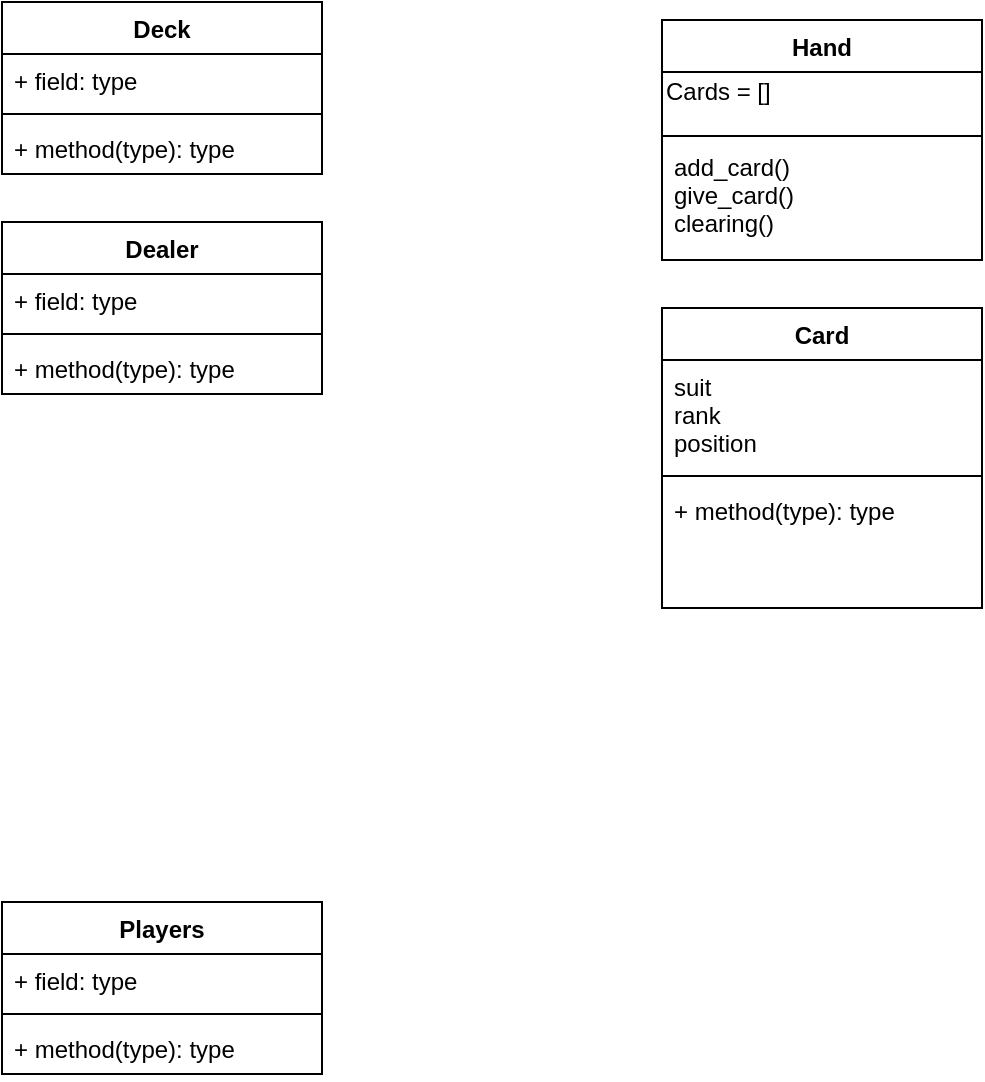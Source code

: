 <mxfile version="10.2.1" type="device"><diagram id="my4zaIj3_RhpOj3HtLxX" name="Page-1"><mxGraphModel dx="530" dy="609" grid="1" gridSize="10" guides="1" tooltips="1" connect="1" arrows="1" fold="1" page="1" pageScale="1" pageWidth="850" pageHeight="1100" math="0" shadow="0"><root><mxCell id="0"/><mxCell id="1" parent="0"/><mxCell id="d80MwHBeI8AUhjXSW3d3-1" value="Deck" style="swimlane;fontStyle=1;align=center;verticalAlign=top;childLayout=stackLayout;horizontal=1;startSize=26;horizontalStack=0;resizeParent=1;resizeParentMax=0;resizeLast=0;collapsible=1;marginBottom=0;" parent="1" vertex="1"><mxGeometry x="20" y="20" width="160" height="86" as="geometry"/></mxCell><mxCell id="d80MwHBeI8AUhjXSW3d3-2" value="+ field: type" style="text;strokeColor=none;fillColor=none;align=left;verticalAlign=top;spacingLeft=4;spacingRight=4;overflow=hidden;rotatable=0;points=[[0,0.5],[1,0.5]];portConstraint=eastwest;" parent="d80MwHBeI8AUhjXSW3d3-1" vertex="1"><mxGeometry y="26" width="160" height="26" as="geometry"/></mxCell><mxCell id="d80MwHBeI8AUhjXSW3d3-3" value="" style="line;strokeWidth=1;fillColor=none;align=left;verticalAlign=middle;spacingTop=-1;spacingLeft=3;spacingRight=3;rotatable=0;labelPosition=right;points=[];portConstraint=eastwest;" parent="d80MwHBeI8AUhjXSW3d3-1" vertex="1"><mxGeometry y="52" width="160" height="8" as="geometry"/></mxCell><mxCell id="d80MwHBeI8AUhjXSW3d3-4" value="+ method(type): type" style="text;strokeColor=none;fillColor=none;align=left;verticalAlign=top;spacingLeft=4;spacingRight=4;overflow=hidden;rotatable=0;points=[[0,0.5],[1,0.5]];portConstraint=eastwest;" parent="d80MwHBeI8AUhjXSW3d3-1" vertex="1"><mxGeometry y="60" width="160" height="26" as="geometry"/></mxCell><mxCell id="d80MwHBeI8AUhjXSW3d3-5" value="Dealer" style="swimlane;fontStyle=1;align=center;verticalAlign=top;childLayout=stackLayout;horizontal=1;startSize=26;horizontalStack=0;resizeParent=1;resizeParentMax=0;resizeLast=0;collapsible=1;marginBottom=0;" parent="1" vertex="1"><mxGeometry x="20" y="130" width="160" height="86" as="geometry"/></mxCell><mxCell id="d80MwHBeI8AUhjXSW3d3-6" value="+ field: type" style="text;strokeColor=none;fillColor=none;align=left;verticalAlign=top;spacingLeft=4;spacingRight=4;overflow=hidden;rotatable=0;points=[[0,0.5],[1,0.5]];portConstraint=eastwest;" parent="d80MwHBeI8AUhjXSW3d3-5" vertex="1"><mxGeometry y="26" width="160" height="26" as="geometry"/></mxCell><mxCell id="d80MwHBeI8AUhjXSW3d3-7" value="" style="line;strokeWidth=1;fillColor=none;align=left;verticalAlign=middle;spacingTop=-1;spacingLeft=3;spacingRight=3;rotatable=0;labelPosition=right;points=[];portConstraint=eastwest;" parent="d80MwHBeI8AUhjXSW3d3-5" vertex="1"><mxGeometry y="52" width="160" height="8" as="geometry"/></mxCell><mxCell id="d80MwHBeI8AUhjXSW3d3-8" value="+ method(type): type" style="text;strokeColor=none;fillColor=none;align=left;verticalAlign=top;spacingLeft=4;spacingRight=4;overflow=hidden;rotatable=0;points=[[0,0.5],[1,0.5]];portConstraint=eastwest;" parent="d80MwHBeI8AUhjXSW3d3-5" vertex="1"><mxGeometry y="60" width="160" height="26" as="geometry"/></mxCell><mxCell id="d80MwHBeI8AUhjXSW3d3-9" value="Card" style="swimlane;fontStyle=1;align=center;verticalAlign=top;childLayout=stackLayout;horizontal=1;startSize=26;horizontalStack=0;resizeParent=1;resizeParentMax=0;resizeLast=0;collapsible=1;marginBottom=0;" parent="1" vertex="1"><mxGeometry x="350" y="173" width="160" height="150" as="geometry"/></mxCell><mxCell id="d80MwHBeI8AUhjXSW3d3-10" value="suit&#10;rank&#10;position" style="text;strokeColor=none;fillColor=none;align=left;verticalAlign=top;spacingLeft=4;spacingRight=4;overflow=hidden;rotatable=0;points=[[0,0.5],[1,0.5]];portConstraint=eastwest;" parent="d80MwHBeI8AUhjXSW3d3-9" vertex="1"><mxGeometry y="26" width="160" height="54" as="geometry"/></mxCell><mxCell id="d80MwHBeI8AUhjXSW3d3-11" value="" style="line;strokeWidth=1;fillColor=none;align=left;verticalAlign=middle;spacingTop=-1;spacingLeft=3;spacingRight=3;rotatable=0;labelPosition=right;points=[];portConstraint=eastwest;" parent="d80MwHBeI8AUhjXSW3d3-9" vertex="1"><mxGeometry y="80" width="160" height="8" as="geometry"/></mxCell><mxCell id="d80MwHBeI8AUhjXSW3d3-12" value="+ method(type): type" style="text;strokeColor=none;fillColor=none;align=left;verticalAlign=top;spacingLeft=4;spacingRight=4;overflow=hidden;rotatable=0;points=[[0,0.5],[1,0.5]];portConstraint=eastwest;" parent="d80MwHBeI8AUhjXSW3d3-9" vertex="1"><mxGeometry y="88" width="160" height="62" as="geometry"/></mxCell><mxCell id="d80MwHBeI8AUhjXSW3d3-13" value="Players" style="swimlane;fontStyle=1;align=center;verticalAlign=top;childLayout=stackLayout;horizontal=1;startSize=26;horizontalStack=0;resizeParent=1;resizeParentMax=0;resizeLast=0;collapsible=1;marginBottom=0;" parent="1" vertex="1"><mxGeometry x="20" y="470" width="160" height="86" as="geometry"/></mxCell><mxCell id="d80MwHBeI8AUhjXSW3d3-14" value="+ field: type" style="text;strokeColor=none;fillColor=none;align=left;verticalAlign=top;spacingLeft=4;spacingRight=4;overflow=hidden;rotatable=0;points=[[0,0.5],[1,0.5]];portConstraint=eastwest;" parent="d80MwHBeI8AUhjXSW3d3-13" vertex="1"><mxGeometry y="26" width="160" height="26" as="geometry"/></mxCell><mxCell id="d80MwHBeI8AUhjXSW3d3-15" value="" style="line;strokeWidth=1;fillColor=none;align=left;verticalAlign=middle;spacingTop=-1;spacingLeft=3;spacingRight=3;rotatable=0;labelPosition=right;points=[];portConstraint=eastwest;" parent="d80MwHBeI8AUhjXSW3d3-13" vertex="1"><mxGeometry y="52" width="160" height="8" as="geometry"/></mxCell><mxCell id="d80MwHBeI8AUhjXSW3d3-16" value="+ method(type): type" style="text;strokeColor=none;fillColor=none;align=left;verticalAlign=top;spacingLeft=4;spacingRight=4;overflow=hidden;rotatable=0;points=[[0,0.5],[1,0.5]];portConstraint=eastwest;" parent="d80MwHBeI8AUhjXSW3d3-13" vertex="1"><mxGeometry y="60" width="160" height="26" as="geometry"/></mxCell><mxCell id="d80MwHBeI8AUhjXSW3d3-21" value="Hand" style="swimlane;fontStyle=1;align=center;verticalAlign=top;childLayout=stackLayout;horizontal=1;startSize=26;horizontalStack=0;resizeParent=1;resizeParentMax=0;resizeLast=0;collapsible=1;marginBottom=0;" parent="1" vertex="1"><mxGeometry x="350" y="29" width="160" height="120" as="geometry"/></mxCell><mxCell id="d80MwHBeI8AUhjXSW3d3-29" value="Cards = []&lt;br&gt;&lt;br&gt;" style="text;html=1;resizable=0;points=[];autosize=1;align=left;verticalAlign=top;spacingTop=-4;" parent="d80MwHBeI8AUhjXSW3d3-21" vertex="1"><mxGeometry y="26" width="160" height="30" as="geometry"/></mxCell><mxCell id="d80MwHBeI8AUhjXSW3d3-23" value="" style="line;strokeWidth=1;fillColor=none;align=left;verticalAlign=middle;spacingTop=-1;spacingLeft=3;spacingRight=3;rotatable=0;labelPosition=right;points=[];portConstraint=eastwest;" parent="d80MwHBeI8AUhjXSW3d3-21" vertex="1"><mxGeometry y="56" width="160" height="4" as="geometry"/></mxCell><mxCell id="d80MwHBeI8AUhjXSW3d3-24" value="add_card()&#10;give_card()&#10;clearing()" style="text;strokeColor=none;fillColor=none;align=left;verticalAlign=top;spacingLeft=4;spacingRight=4;overflow=hidden;rotatable=0;points=[[0,0.5],[1,0.5]];portConstraint=eastwest;" parent="d80MwHBeI8AUhjXSW3d3-21" vertex="1"><mxGeometry y="60" width="160" height="60" as="geometry"/></mxCell></root></mxGraphModel></diagram></mxfile>